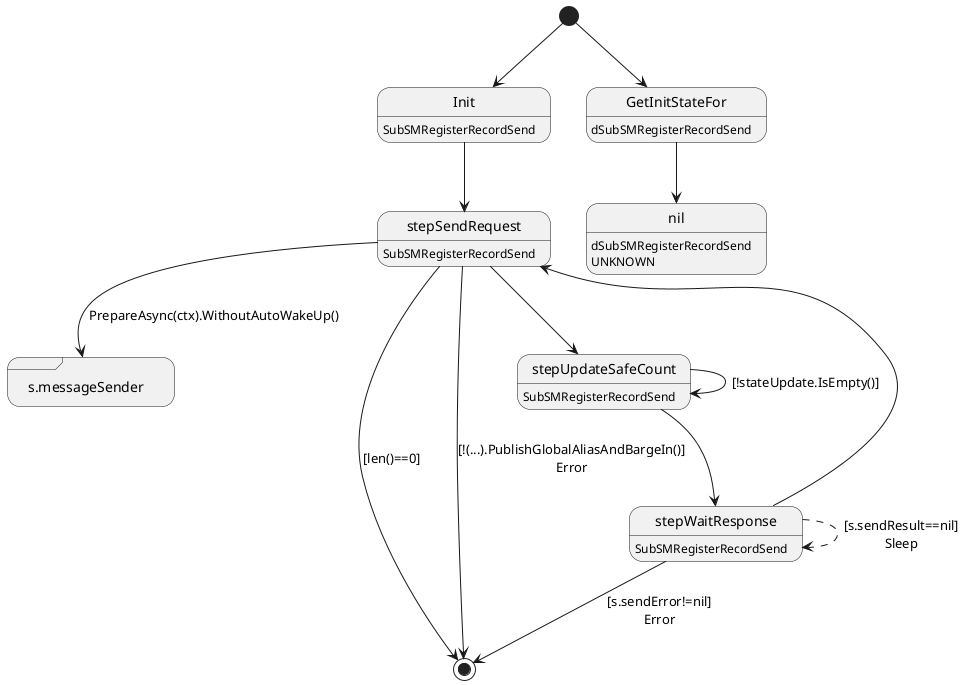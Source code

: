 @startuml
state "Init" as T01_S001
T01_S001 : SubSMRegisterRecordSend
[*] --> T01_S001
T01_S001 --> T01_S002
state "s.messageSender" as T01_S003 <<sdlreceive>>
state "stepSendRequest" as T01_S002
T01_S002 : SubSMRegisterRecordSend
T01_S002 --> [*] : [len()==0]
T01_S002 --> [*] : [!(...).PublishGlobalAliasAndBargeIn()]\nError
T01_S002 --> T01_S003 : PrepareAsync(ctx).WithoutAutoWakeUp()
T01_S002 --> T01_S004
state "stepUpdateSafeCount" as T01_S004
T01_S004 : SubSMRegisterRecordSend
T01_S004 --> T01_S004 : [!stateUpdate.IsEmpty()]
T01_S004 --> T01_S005
state "stepWaitResponse" as T01_S005
T01_S005 : SubSMRegisterRecordSend
T01_S005 --> [*] : [s.sendError!=nil]\nError
T01_S005 --[dashed]> T01_S005 : [s.sendResult==nil]\nSleep
T01_S005 --> T01_S002
state "GetInitStateFor" as T00_S001
T00_S001 : dSubSMRegisterRecordSend
[*] --> T00_S001
state "nil" as T00_U001
T00_U001 : dSubSMRegisterRecordSend
T00_U001 : UNKNOWN 
T00_S001 --> T00_U001
@enduml
